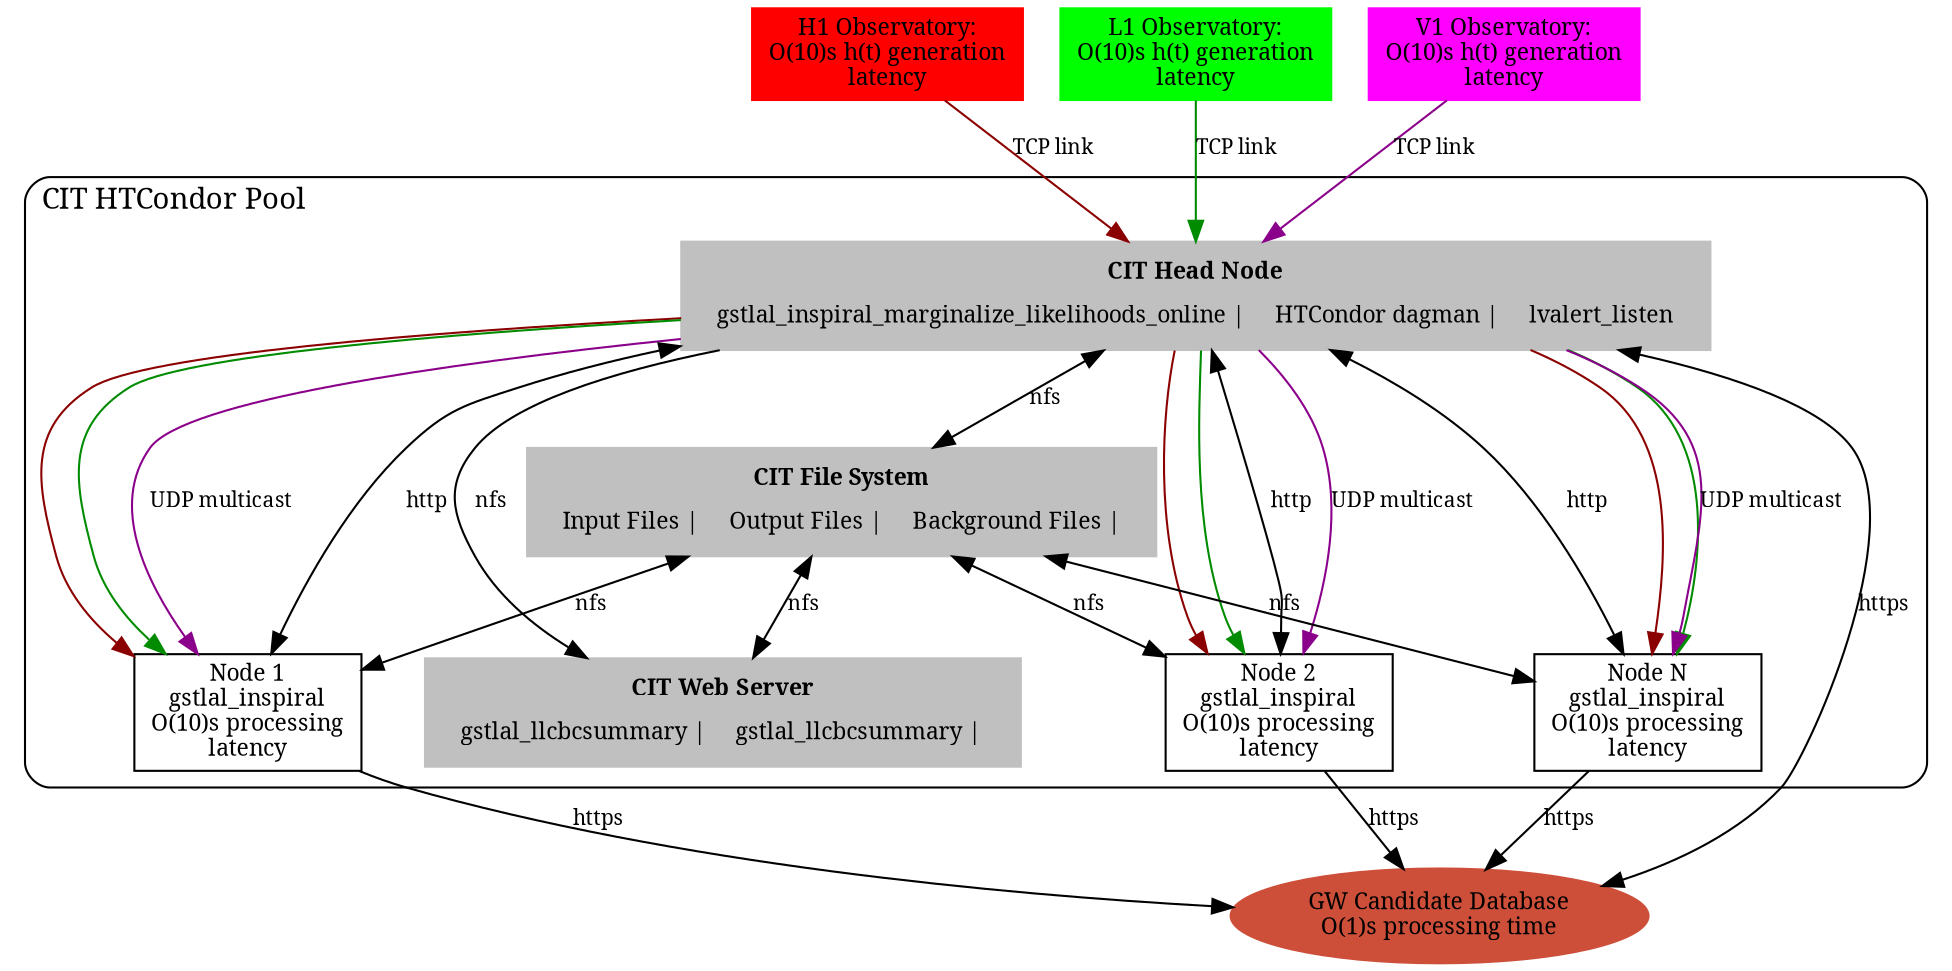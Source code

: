 digraph llpipe {
	graph [fontname="Roman", fontsize=11];
	edge [ fontname="Roman", fontsize=10 ];
	node [fontname="Roman", shape=box, fontsize=11];

	H1 [label="H1 Observatory:\nO(10)s h(t) generation\nlatency", color=red1, style=filled];
	L1 [label="L1 Observatory:\nO(10)s h(t) generation\nlatency", color=green1, style=filled];
	V1 [label="V1 Observatory:\nO(10)s h(t) generation\nlatency", color=magenta1, style=filled];

	HeadNode [
		style=filled, color=grey,
		label = <<TABLE>
			<TR><TD colspan="3"><B>CIT Head Node</B></TD></TR>
         		<TR>
				<TD href="\ref gstlal_inspiral_marginalize_likelihoods_online"> gstlal_inspiral_marginalize_likelihoods_online | </TD>
				<TD> HTCondor dagman | </TD>
				<TD> lvalert_listen </TD>
			</TR>
        		</TABLE>>
		]

	WebServer [
		style=filled, color=grey,
		label = <<TABLE>
			<TR><TD colspan="3"><B>CIT Web Server</B></TD></TR>
         		<TR>
				<TD href="\ref gstlal_llcbcsummary"> gstlal_llcbcsummary | </TD>
				<TD href="\ref gstlal_llcbcnode"> gstlal_llcbcsummary | </TD>
			</TR>
        		</TABLE>>
		];

	HomeDir [
		style=filled, color=grey,
		label = <<TABLE>
			<TR><TD colspan="3"><B>CIT File System</B></TD></TR>
         		<TR>
				<TD> Input Files | </TD>
				<TD> Output Files | </TD>
				<TD> Background Files | </TD>
			</TR>
        		</TABLE>>
		];

	gracedb [label="GW Candidate Database\nO(1)s processing time", shape=oval, color=tomato3, style=filled];

	H1 -> HeadNode [label="TCP link", color=red4];
	L1 -> HeadNode [label="TCP link", color=green4];
	V1 -> HeadNode [label="TCP link", color=magenta4];

	subgraph clusterCIT { 

		label="CIT HTCondor Pool";
		fontsize = 14;
		style=rounded;
		labeljust="l";

		Node1 [label="Node 1\ngstlal_inspiral\nO(10)s processing\nlatency", URL="\ref gstlal_inspiral"];
		Node2 [label="Node 2\ngstlal_inspiral\nO(10)s processing\nlatency", URL="\ref gstlal_inspiral"];
		NodeN [label="Node N\ngstlal_inspiral\nO(10)s processing\nlatency", URL="\ref gstlal_inspiral"];

		HeadNode -> HomeDir [dir="both", label="nfs"] ;
		HomeDir -> Node1 [dir="both", label="nfs"];
		HomeDir -> Node2 [dir="both", label="nfs"];
		HomeDir -> NodeN [dir="both", label="nfs"];
		HomeDir -> WebServer [dir="both", label="nfs"];

		HeadNode -> Node1 [color=red4];
		HeadNode -> Node1 [color=green4];
		HeadNode -> Node1 [color=magenta4, label="UDP multicast"];

		HeadNode -> Node2 [color=red4];
		HeadNode -> Node2 [color=green4];
		HeadNode -> Node2 [color=magenta4, label="UDP multicast"];

		HeadNode -> NodeN [color=red4];
		HeadNode -> NodeN [color=green4];
		HeadNode -> NodeN [color=magenta4, label="UDP multicast"];

		Node1 -> HeadNode [dir=both, label="http"];
		Node2 -> HeadNode [dir=both, label="http"];
		NodeN -> HeadNode [dir=both, label="http"];
		HeadNode -> WebServer [label="nfs"];

	}

	HeadNode -> gracedb [dir="both", label="https"] ;
	Node1 -> gracedb [label="https"];
	Node2 -> gracedb [label="https"];
	NodeN -> gracedb [label="https"];
}
